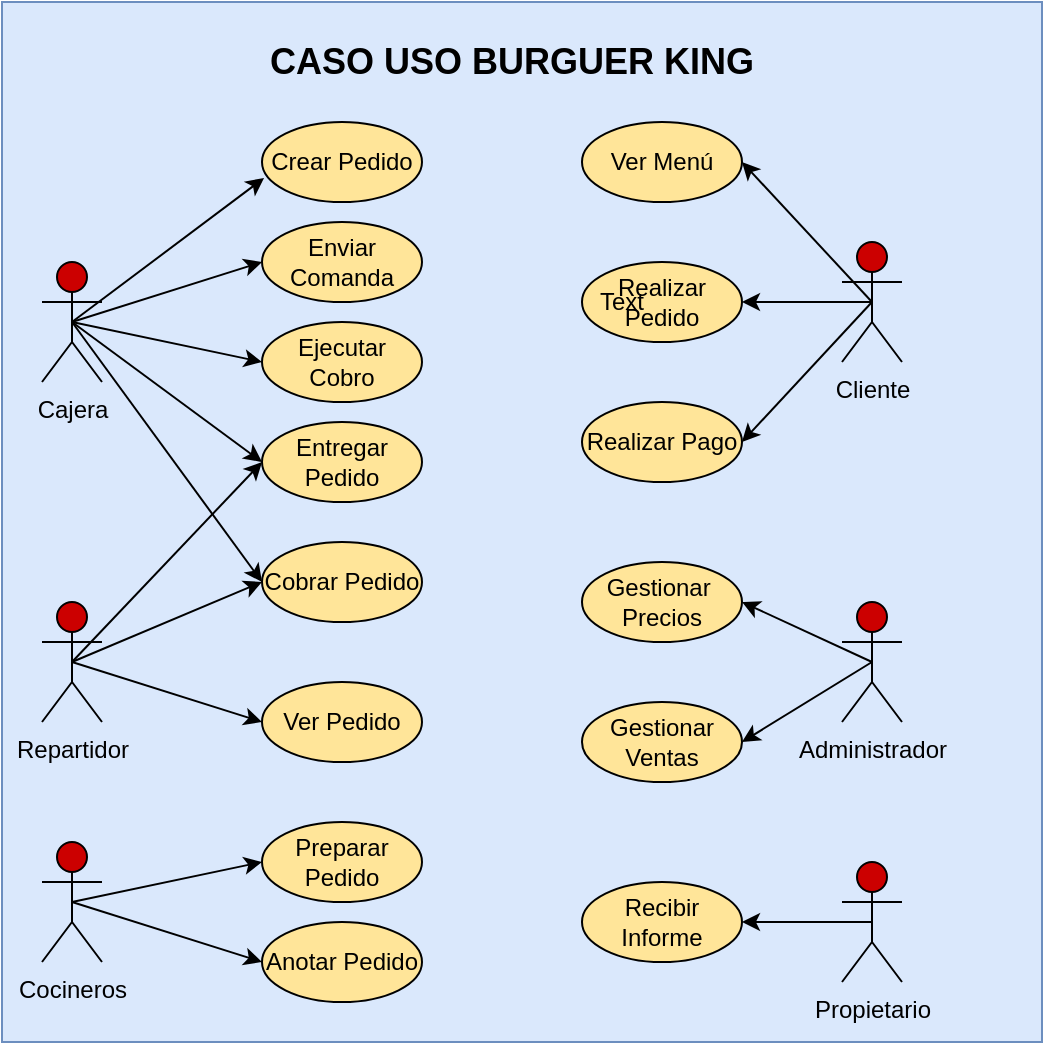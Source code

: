 <mxfile version="15.0.6" type="github" pages="3">
  <diagram id="8Qw-qIKCXu_ujJtS5gHy" name="Burguer King">
    <mxGraphModel dx="833" dy="1646" grid="1" gridSize="10" guides="1" tooltips="1" connect="1" arrows="1" fold="1" page="1" pageScale="1" pageWidth="827" pageHeight="1169" math="0" shadow="0">
      <root>
        <mxCell id="0" />
        <mxCell id="1" parent="0" />
        <mxCell id="xYWe8xMH9_G7FC5DJf6a-76" value="" style="whiteSpace=wrap;html=1;aspect=fixed;fillColor=#dae8fc;strokeColor=#6c8ebf;" vertex="1" parent="1">
          <mxGeometry x="110" y="-140" width="520" height="520" as="geometry" />
        </mxCell>
        <mxCell id="xYWe8xMH9_G7FC5DJf6a-1" value="Cajera" style="shape=umlActor;verticalLabelPosition=bottom;verticalAlign=top;html=1;outlineConnect=0;fillColor=#CC0000;" vertex="1" parent="1">
          <mxGeometry x="130" y="-10" width="30" height="60" as="geometry" />
        </mxCell>
        <mxCell id="xYWe8xMH9_G7FC5DJf6a-5" value="Cliente" style="shape=umlActor;verticalLabelPosition=bottom;verticalAlign=top;html=1;outlineConnect=0;fillColor=#CC0000;" vertex="1" parent="1">
          <mxGeometry x="530" y="-20" width="30" height="60" as="geometry" />
        </mxCell>
        <mxCell id="xYWe8xMH9_G7FC5DJf6a-8" value="Cocineros" style="shape=umlActor;verticalLabelPosition=bottom;verticalAlign=top;html=1;outlineConnect=0;fillColor=#CC0000;" vertex="1" parent="1">
          <mxGeometry x="130" y="280" width="30" height="60" as="geometry" />
        </mxCell>
        <mxCell id="xYWe8xMH9_G7FC5DJf6a-9" value="Repartidor" style="shape=umlActor;verticalLabelPosition=bottom;verticalAlign=top;html=1;outlineConnect=0;fillColor=#CC0000;" vertex="1" parent="1">
          <mxGeometry x="130" y="160" width="30" height="60" as="geometry" />
        </mxCell>
        <mxCell id="xYWe8xMH9_G7FC5DJf6a-10" value="Administrador" style="shape=umlActor;verticalLabelPosition=bottom;verticalAlign=top;html=1;outlineConnect=0;fillColor=#CC0000;" vertex="1" parent="1">
          <mxGeometry x="530" y="160" width="30" height="60" as="geometry" />
        </mxCell>
        <mxCell id="xYWe8xMH9_G7FC5DJf6a-11" value="Propietario" style="shape=umlActor;verticalLabelPosition=bottom;verticalAlign=top;html=1;outlineConnect=0;fillColor=#CC0000;" vertex="1" parent="1">
          <mxGeometry x="530" y="290" width="30" height="60" as="geometry" />
        </mxCell>
        <mxCell id="xYWe8xMH9_G7FC5DJf6a-33" value="Crear Pedido" style="ellipse;whiteSpace=wrap;html=1;fillColor=#FFE599;" vertex="1" parent="1">
          <mxGeometry x="240" y="-80" width="80" height="40" as="geometry" />
        </mxCell>
        <mxCell id="xYWe8xMH9_G7FC5DJf6a-38" value="Ejecutar Cobro" style="ellipse;whiteSpace=wrap;html=1;fillColor=#FFE599;" vertex="1" parent="1">
          <mxGeometry x="240" y="20" width="80" height="40" as="geometry" />
        </mxCell>
        <mxCell id="xYWe8xMH9_G7FC5DJf6a-39" value="Enviar Comanda" style="ellipse;whiteSpace=wrap;html=1;fillColor=#FFE599;" vertex="1" parent="1">
          <mxGeometry x="240" y="-30" width="80" height="40" as="geometry" />
        </mxCell>
        <mxCell id="xYWe8xMH9_G7FC5DJf6a-41" value="" style="endArrow=classic;html=1;exitX=0.5;exitY=0.5;exitDx=0;exitDy=0;exitPerimeter=0;entryX=0.013;entryY=0.7;entryDx=0;entryDy=0;entryPerimeter=0;" edge="1" parent="1" source="xYWe8xMH9_G7FC5DJf6a-1" target="xYWe8xMH9_G7FC5DJf6a-33">
          <mxGeometry width="50" height="50" relative="1" as="geometry">
            <mxPoint x="480" y="170" as="sourcePoint" />
            <mxPoint x="530" y="120" as="targetPoint" />
          </mxGeometry>
        </mxCell>
        <mxCell id="xYWe8xMH9_G7FC5DJf6a-42" value="" style="endArrow=classic;html=1;entryX=0;entryY=0.5;entryDx=0;entryDy=0;exitX=0.5;exitY=0.5;exitDx=0;exitDy=0;exitPerimeter=0;" edge="1" parent="1" source="xYWe8xMH9_G7FC5DJf6a-1" target="xYWe8xMH9_G7FC5DJf6a-39">
          <mxGeometry width="50" height="50" relative="1" as="geometry">
            <mxPoint x="480" y="170" as="sourcePoint" />
            <mxPoint x="530" y="120" as="targetPoint" />
          </mxGeometry>
        </mxCell>
        <mxCell id="xYWe8xMH9_G7FC5DJf6a-43" value="" style="endArrow=classic;html=1;exitX=0.5;exitY=0.5;exitDx=0;exitDy=0;exitPerimeter=0;entryX=0;entryY=0.5;entryDx=0;entryDy=0;" edge="1" parent="1" source="xYWe8xMH9_G7FC5DJf6a-1" target="xYWe8xMH9_G7FC5DJf6a-38">
          <mxGeometry width="50" height="50" relative="1" as="geometry">
            <mxPoint x="480" y="170" as="sourcePoint" />
            <mxPoint x="530" y="120" as="targetPoint" />
          </mxGeometry>
        </mxCell>
        <mxCell id="xYWe8xMH9_G7FC5DJf6a-44" value="Preparar Pedido" style="ellipse;whiteSpace=wrap;html=1;fillColor=#FFE599;" vertex="1" parent="1">
          <mxGeometry x="240" y="270" width="80" height="40" as="geometry" />
        </mxCell>
        <mxCell id="xYWe8xMH9_G7FC5DJf6a-45" value="Anotar Pedido" style="ellipse;whiteSpace=wrap;html=1;fillColor=#FFE599;" vertex="1" parent="1">
          <mxGeometry x="240" y="320" width="80" height="40" as="geometry" />
        </mxCell>
        <mxCell id="xYWe8xMH9_G7FC5DJf6a-46" value="Entregar Pedido" style="ellipse;whiteSpace=wrap;html=1;fillColor=#FFE599;" vertex="1" parent="1">
          <mxGeometry x="240" y="70" width="80" height="40" as="geometry" />
        </mxCell>
        <mxCell id="xYWe8xMH9_G7FC5DJf6a-47" value="" style="endArrow=classic;html=1;exitX=0.5;exitY=0.5;exitDx=0;exitDy=0;exitPerimeter=0;entryX=0;entryY=0.5;entryDx=0;entryDy=0;" edge="1" parent="1" source="xYWe8xMH9_G7FC5DJf6a-1" target="xYWe8xMH9_G7FC5DJf6a-46">
          <mxGeometry width="50" height="50" relative="1" as="geometry">
            <mxPoint x="480" y="170" as="sourcePoint" />
            <mxPoint x="240" y="120" as="targetPoint" />
          </mxGeometry>
        </mxCell>
        <mxCell id="xYWe8xMH9_G7FC5DJf6a-48" value="" style="endArrow=classic;html=1;exitX=0.5;exitY=0.5;exitDx=0;exitDy=0;exitPerimeter=0;entryX=0;entryY=0.5;entryDx=0;entryDy=0;" edge="1" parent="1" source="xYWe8xMH9_G7FC5DJf6a-9" target="xYWe8xMH9_G7FC5DJf6a-46">
          <mxGeometry width="50" height="50" relative="1" as="geometry">
            <mxPoint x="480" y="240" as="sourcePoint" />
            <mxPoint x="530" y="190" as="targetPoint" />
          </mxGeometry>
        </mxCell>
        <mxCell id="xYWe8xMH9_G7FC5DJf6a-49" value="Cobrar Pedido" style="ellipse;whiteSpace=wrap;html=1;fillColor=#FFE599;" vertex="1" parent="1">
          <mxGeometry x="240" y="130" width="80" height="40" as="geometry" />
        </mxCell>
        <mxCell id="xYWe8xMH9_G7FC5DJf6a-50" value="" style="endArrow=classic;html=1;entryX=0;entryY=0.5;entryDx=0;entryDy=0;exitX=0.5;exitY=0.5;exitDx=0;exitDy=0;exitPerimeter=0;" edge="1" parent="1" source="xYWe8xMH9_G7FC5DJf6a-9" target="xYWe8xMH9_G7FC5DJf6a-49">
          <mxGeometry width="50" height="50" relative="1" as="geometry">
            <mxPoint x="150" y="240" as="sourcePoint" />
            <mxPoint x="530" y="190" as="targetPoint" />
          </mxGeometry>
        </mxCell>
        <mxCell id="xYWe8xMH9_G7FC5DJf6a-51" value="Ver Pedido" style="ellipse;whiteSpace=wrap;html=1;fillColor=#FFE599;" vertex="1" parent="1">
          <mxGeometry x="240" y="200" width="80" height="40" as="geometry" />
        </mxCell>
        <mxCell id="xYWe8xMH9_G7FC5DJf6a-52" value="" style="endArrow=classic;html=1;exitX=0.5;exitY=0.5;exitDx=0;exitDy=0;exitPerimeter=0;entryX=0;entryY=0.5;entryDx=0;entryDy=0;" edge="1" parent="1" source="xYWe8xMH9_G7FC5DJf6a-9" target="xYWe8xMH9_G7FC5DJf6a-51">
          <mxGeometry width="50" height="50" relative="1" as="geometry">
            <mxPoint x="480" y="250" as="sourcePoint" />
            <mxPoint x="530" y="200" as="targetPoint" />
          </mxGeometry>
        </mxCell>
        <mxCell id="xYWe8xMH9_G7FC5DJf6a-53" value="" style="endArrow=classic;html=1;exitX=0.5;exitY=0.5;exitDx=0;exitDy=0;exitPerimeter=0;entryX=0;entryY=0.5;entryDx=0;entryDy=0;" edge="1" parent="1" source="xYWe8xMH9_G7FC5DJf6a-1" target="xYWe8xMH9_G7FC5DJf6a-49">
          <mxGeometry width="50" height="50" relative="1" as="geometry">
            <mxPoint x="480" y="200" as="sourcePoint" />
            <mxPoint x="530" y="150" as="targetPoint" />
          </mxGeometry>
        </mxCell>
        <mxCell id="xYWe8xMH9_G7FC5DJf6a-54" value="Gestionar&amp;nbsp; Precios" style="ellipse;whiteSpace=wrap;html=1;fillColor=#FFE599;" vertex="1" parent="1">
          <mxGeometry x="400" y="140" width="80" height="40" as="geometry" />
        </mxCell>
        <mxCell id="xYWe8xMH9_G7FC5DJf6a-55" value="" style="endArrow=classic;html=1;exitX=0.5;exitY=0.5;exitDx=0;exitDy=0;exitPerimeter=0;entryX=1;entryY=0.5;entryDx=0;entryDy=0;" edge="1" parent="1" source="xYWe8xMH9_G7FC5DJf6a-10" target="xYWe8xMH9_G7FC5DJf6a-54">
          <mxGeometry width="50" height="50" relative="1" as="geometry">
            <mxPoint x="480" y="190" as="sourcePoint" />
            <mxPoint x="530" y="140" as="targetPoint" />
          </mxGeometry>
        </mxCell>
        <mxCell id="xYWe8xMH9_G7FC5DJf6a-58" value="Gestionar Ventas" style="ellipse;whiteSpace=wrap;html=1;fillColor=#FFE599;" vertex="1" parent="1">
          <mxGeometry x="400" y="210" width="80" height="40" as="geometry" />
        </mxCell>
        <mxCell id="xYWe8xMH9_G7FC5DJf6a-59" value="" style="endArrow=classic;html=1;exitX=0.5;exitY=0.5;exitDx=0;exitDy=0;exitPerimeter=0;entryX=1;entryY=0.5;entryDx=0;entryDy=0;" edge="1" parent="1" source="xYWe8xMH9_G7FC5DJf6a-10" target="xYWe8xMH9_G7FC5DJf6a-58">
          <mxGeometry width="50" height="50" relative="1" as="geometry">
            <mxPoint x="480" y="290" as="sourcePoint" />
            <mxPoint x="530" y="240" as="targetPoint" />
          </mxGeometry>
        </mxCell>
        <mxCell id="xYWe8xMH9_G7FC5DJf6a-60" value="Recibir Informe" style="ellipse;whiteSpace=wrap;html=1;fillColor=#FFE599;" vertex="1" parent="1">
          <mxGeometry x="400" y="300" width="80" height="40" as="geometry" />
        </mxCell>
        <mxCell id="xYWe8xMH9_G7FC5DJf6a-61" value="" style="endArrow=classic;html=1;exitX=0.5;exitY=0.5;exitDx=0;exitDy=0;exitPerimeter=0;entryX=1;entryY=0.5;entryDx=0;entryDy=0;" edge="1" parent="1" source="xYWe8xMH9_G7FC5DJf6a-11" target="xYWe8xMH9_G7FC5DJf6a-60">
          <mxGeometry width="50" height="50" relative="1" as="geometry">
            <mxPoint x="480" y="290" as="sourcePoint" />
            <mxPoint x="530" y="240" as="targetPoint" />
          </mxGeometry>
        </mxCell>
        <mxCell id="xYWe8xMH9_G7FC5DJf6a-62" value="" style="endArrow=classic;html=1;exitX=0.5;exitY=0.5;exitDx=0;exitDy=0;exitPerimeter=0;entryX=0;entryY=0.5;entryDx=0;entryDy=0;" edge="1" parent="1" source="xYWe8xMH9_G7FC5DJf6a-8" target="xYWe8xMH9_G7FC5DJf6a-44">
          <mxGeometry width="50" height="50" relative="1" as="geometry">
            <mxPoint x="480" y="290" as="sourcePoint" />
            <mxPoint x="210" y="290" as="targetPoint" />
          </mxGeometry>
        </mxCell>
        <mxCell id="xYWe8xMH9_G7FC5DJf6a-63" value="" style="endArrow=classic;html=1;exitX=0.5;exitY=0.5;exitDx=0;exitDy=0;exitPerimeter=0;entryX=0;entryY=0.5;entryDx=0;entryDy=0;" edge="1" parent="1" source="xYWe8xMH9_G7FC5DJf6a-8" target="xYWe8xMH9_G7FC5DJf6a-45">
          <mxGeometry width="50" height="50" relative="1" as="geometry">
            <mxPoint x="480" y="290" as="sourcePoint" />
            <mxPoint x="530" y="240" as="targetPoint" />
          </mxGeometry>
        </mxCell>
        <mxCell id="xYWe8xMH9_G7FC5DJf6a-67" value="Realizar Pedido" style="ellipse;whiteSpace=wrap;html=1;fillColor=#FFE599;" vertex="1" parent="1">
          <mxGeometry x="400" y="-10" width="80" height="40" as="geometry" />
        </mxCell>
        <mxCell id="xYWe8xMH9_G7FC5DJf6a-68" value="Ver Menú" style="ellipse;whiteSpace=wrap;html=1;fillColor=#FFE599;" vertex="1" parent="1">
          <mxGeometry x="400" y="-80" width="80" height="40" as="geometry" />
        </mxCell>
        <mxCell id="xYWe8xMH9_G7FC5DJf6a-69" value="Realizar Pago" style="ellipse;whiteSpace=wrap;html=1;fillColor=#FFE599;" vertex="1" parent="1">
          <mxGeometry x="400" y="60" width="80" height="40" as="geometry" />
        </mxCell>
        <mxCell id="xYWe8xMH9_G7FC5DJf6a-70" value="" style="endArrow=classic;html=1;exitX=0.5;exitY=0.5;exitDx=0;exitDy=0;exitPerimeter=0;entryX=1;entryY=0.5;entryDx=0;entryDy=0;" edge="1" parent="1" source="xYWe8xMH9_G7FC5DJf6a-5" target="xYWe8xMH9_G7FC5DJf6a-69">
          <mxGeometry width="50" height="50" relative="1" as="geometry">
            <mxPoint x="480" y="190" as="sourcePoint" />
            <mxPoint x="530" y="140" as="targetPoint" />
          </mxGeometry>
        </mxCell>
        <mxCell id="xYWe8xMH9_G7FC5DJf6a-71" value="" style="endArrow=classic;html=1;exitX=0.5;exitY=0.5;exitDx=0;exitDy=0;exitPerimeter=0;entryX=1;entryY=0.5;entryDx=0;entryDy=0;" edge="1" parent="1" source="xYWe8xMH9_G7FC5DJf6a-5" target="xYWe8xMH9_G7FC5DJf6a-67">
          <mxGeometry width="50" height="50" relative="1" as="geometry">
            <mxPoint x="480" y="190" as="sourcePoint" />
            <mxPoint x="530" y="140" as="targetPoint" />
          </mxGeometry>
        </mxCell>
        <mxCell id="xYWe8xMH9_G7FC5DJf6a-72" value="" style="endArrow=classic;html=1;entryX=1;entryY=0.5;entryDx=0;entryDy=0;" edge="1" parent="1" target="xYWe8xMH9_G7FC5DJf6a-68">
          <mxGeometry width="50" height="50" relative="1" as="geometry">
            <mxPoint x="545" y="10" as="sourcePoint" />
            <mxPoint x="530" y="140" as="targetPoint" />
          </mxGeometry>
        </mxCell>
        <mxCell id="xYWe8xMH9_G7FC5DJf6a-77" value="Text" style="text;html=1;strokeColor=none;fillColor=none;align=center;verticalAlign=middle;whiteSpace=wrap;rounded=0;" vertex="1" parent="1">
          <mxGeometry x="400" width="40" height="20" as="geometry" />
        </mxCell>
        <mxCell id="xYWe8xMH9_G7FC5DJf6a-78" value="&lt;b&gt;&lt;font style=&quot;font-size: 18px&quot;&gt;CASO USO BURGUER KING&lt;/font&gt;&lt;/b&gt;" style="text;html=1;strokeColor=none;fillColor=none;align=center;verticalAlign=middle;whiteSpace=wrap;rounded=0;" vertex="1" parent="1">
          <mxGeometry x="240" y="-120" width="250" height="20" as="geometry" />
        </mxCell>
      </root>
    </mxGraphModel>
  </diagram>
  <diagram id="jrcJL6WW3DAMKU7VZRQw" name="Empleados-Empresa">
    <mxGraphModel dx="833" dy="538" grid="1" gridSize="10" guides="1" tooltips="1" connect="1" arrows="1" fold="1" page="1" pageScale="1" pageWidth="827" pageHeight="1169" math="0" shadow="0">
      <root>
        <mxCell id="qOnKC-EwlxFUpvu1erEI-0" />
        <mxCell id="qOnKC-EwlxFUpvu1erEI-1" parent="qOnKC-EwlxFUpvu1erEI-0" />
        <mxCell id="qOnKC-EwlxFUpvu1erEI-19" value="Cliente" style="swimlane;fontStyle=1;align=center;verticalAlign=top;childLayout=stackLayout;horizontal=1;startSize=26;horizontalStack=0;resizeParent=1;resizeParentMax=0;resizeLast=0;collapsible=1;marginBottom=0;fillColor=none;" vertex="1" parent="qOnKC-EwlxFUpvu1erEI-1">
          <mxGeometry x="560" y="380" width="160" height="98" as="geometry" />
        </mxCell>
        <mxCell id="qOnKC-EwlxFUpvu1erEI-20" value="+ dirección&#xa;+ telefono" style="text;strokeColor=none;fillColor=none;align=left;verticalAlign=top;spacingLeft=4;spacingRight=4;overflow=hidden;rotatable=0;points=[[0,0.5],[1,0.5]];portConstraint=eastwest;" vertex="1" parent="qOnKC-EwlxFUpvu1erEI-19">
          <mxGeometry y="26" width="160" height="34" as="geometry" />
        </mxCell>
        <mxCell id="qOnKC-EwlxFUpvu1erEI-21" value="" style="line;strokeWidth=1;fillColor=none;align=left;verticalAlign=middle;spacingTop=-1;spacingLeft=3;spacingRight=3;rotatable=0;labelPosition=right;points=[];portConstraint=eastwest;" vertex="1" parent="qOnKC-EwlxFUpvu1erEI-19">
          <mxGeometry y="60" width="160" height="8" as="geometry" />
        </mxCell>
        <mxCell id="qOnKC-EwlxFUpvu1erEI-22" value="+ mostrar()" style="text;strokeColor=none;fillColor=none;align=left;verticalAlign=top;spacingLeft=4;spacingRight=4;overflow=hidden;rotatable=0;points=[[0,0.5],[1,0.5]];portConstraint=eastwest;" vertex="1" parent="qOnKC-EwlxFUpvu1erEI-19">
          <mxGeometry y="68" width="160" height="30" as="geometry" />
        </mxCell>
        <mxCell id="qOnKC-EwlxFUpvu1erEI-23" value="Empresa" style="swimlane;fontStyle=1;align=center;verticalAlign=top;childLayout=stackLayout;horizontal=1;startSize=26;horizontalStack=0;resizeParent=1;resizeParentMax=0;resizeLast=0;collapsible=1;marginBottom=0;fillColor=none;" vertex="1" parent="qOnKC-EwlxFUpvu1erEI-1">
          <mxGeometry x="480" y="530" width="160" height="98" as="geometry" />
        </mxCell>
        <mxCell id="qOnKC-EwlxFUpvu1erEI-24" value="+ nit&#xa;+ nombre" style="text;strokeColor=none;fillColor=none;align=left;verticalAlign=top;spacingLeft=4;spacingRight=4;overflow=hidden;rotatable=0;points=[[0,0.5],[1,0.5]];portConstraint=eastwest;" vertex="1" parent="qOnKC-EwlxFUpvu1erEI-23">
          <mxGeometry y="26" width="160" height="34" as="geometry" />
        </mxCell>
        <mxCell id="qOnKC-EwlxFUpvu1erEI-25" value="" style="line;strokeWidth=1;fillColor=none;align=left;verticalAlign=middle;spacingTop=-1;spacingLeft=3;spacingRight=3;rotatable=0;labelPosition=right;points=[];portConstraint=eastwest;" vertex="1" parent="qOnKC-EwlxFUpvu1erEI-23">
          <mxGeometry y="60" width="160" height="8" as="geometry" />
        </mxCell>
        <mxCell id="qOnKC-EwlxFUpvu1erEI-26" value="+ mostrar()" style="text;strokeColor=none;fillColor=none;align=left;verticalAlign=top;spacingLeft=4;spacingRight=4;overflow=hidden;rotatable=0;points=[[0,0.5],[1,0.5]];portConstraint=eastwest;" vertex="1" parent="qOnKC-EwlxFUpvu1erEI-23">
          <mxGeometry y="68" width="160" height="30" as="geometry" />
        </mxCell>
        <mxCell id="qOnKC-EwlxFUpvu1erEI-27" value="Empleado" style="swimlane;fontStyle=1;align=center;verticalAlign=top;childLayout=stackLayout;horizontal=1;startSize=26;horizontalStack=0;resizeParent=1;resizeParentMax=0;resizeLast=0;collapsible=1;marginBottom=0;fillColor=none;" vertex="1" parent="qOnKC-EwlxFUpvu1erEI-1">
          <mxGeometry x="200" y="380" width="160" height="100" as="geometry" />
        </mxCell>
        <mxCell id="qOnKC-EwlxFUpvu1erEI-28" value="+ sueldo bruto" style="text;strokeColor=none;fillColor=none;align=left;verticalAlign=top;spacingLeft=4;spacingRight=4;overflow=hidden;rotatable=0;points=[[0,0.5],[1,0.5]];portConstraint=eastwest;" vertex="1" parent="qOnKC-EwlxFUpvu1erEI-27">
          <mxGeometry y="26" width="160" height="26" as="geometry" />
        </mxCell>
        <mxCell id="qOnKC-EwlxFUpvu1erEI-29" value="" style="line;strokeWidth=1;fillColor=none;align=left;verticalAlign=middle;spacingTop=-1;spacingLeft=3;spacingRight=3;rotatable=0;labelPosition=right;points=[];portConstraint=eastwest;" vertex="1" parent="qOnKC-EwlxFUpvu1erEI-27">
          <mxGeometry y="52" width="160" height="8" as="geometry" />
        </mxCell>
        <mxCell id="qOnKC-EwlxFUpvu1erEI-30" value="+ mostrar()&#xa;+ Calcular_Salario()" style="text;strokeColor=none;fillColor=none;align=left;verticalAlign=top;spacingLeft=4;spacingRight=4;overflow=hidden;rotatable=0;points=[[0,0.5],[1,0.5]];portConstraint=eastwest;" vertex="1" parent="qOnKC-EwlxFUpvu1erEI-27">
          <mxGeometry y="60" width="160" height="40" as="geometry" />
        </mxCell>
        <mxCell id="qOnKC-EwlxFUpvu1erEI-31" value="Persona" style="swimlane;fontStyle=1;align=center;verticalAlign=top;childLayout=stackLayout;horizontal=1;startSize=26;horizontalStack=0;resizeParent=1;resizeParentMax=0;resizeLast=0;collapsible=1;marginBottom=0;fillColor=none;" vertex="1" parent="qOnKC-EwlxFUpvu1erEI-1">
          <mxGeometry x="380" y="200" width="160" height="94" as="geometry" />
        </mxCell>
        <mxCell id="qOnKC-EwlxFUpvu1erEI-32" value="+ nombre&#xa;+ edad" style="text;strokeColor=none;fillColor=none;align=left;verticalAlign=top;spacingLeft=4;spacingRight=4;overflow=hidden;rotatable=0;points=[[0,0.5],[1,0.5]];portConstraint=eastwest;" vertex="1" parent="qOnKC-EwlxFUpvu1erEI-31">
          <mxGeometry y="26" width="160" height="34" as="geometry" />
        </mxCell>
        <mxCell id="qOnKC-EwlxFUpvu1erEI-33" value="" style="line;strokeWidth=1;fillColor=none;align=left;verticalAlign=middle;spacingTop=-1;spacingLeft=3;spacingRight=3;rotatable=0;labelPosition=right;points=[];portConstraint=eastwest;" vertex="1" parent="qOnKC-EwlxFUpvu1erEI-31">
          <mxGeometry y="60" width="160" height="8" as="geometry" />
        </mxCell>
        <mxCell id="qOnKC-EwlxFUpvu1erEI-34" value="+ mostrar()" style="text;strokeColor=none;fillColor=none;align=left;verticalAlign=top;spacingLeft=4;spacingRight=4;overflow=hidden;rotatable=0;points=[[0,0.5],[1,0.5]];portConstraint=eastwest;" vertex="1" parent="qOnKC-EwlxFUpvu1erEI-31">
          <mxGeometry y="68" width="160" height="26" as="geometry" />
        </mxCell>
        <mxCell id="qOnKC-EwlxFUpvu1erEI-35" value="EmpleadosDirectivos" style="swimlane;fontStyle=1;align=center;verticalAlign=top;childLayout=stackLayout;horizontal=1;startSize=26;horizontalStack=0;resizeParent=1;resizeParentMax=0;resizeLast=0;collapsible=1;marginBottom=0;fillColor=none;" vertex="1" parent="qOnKC-EwlxFUpvu1erEI-1">
          <mxGeometry x="160" y="520" width="160" height="86" as="geometry" />
        </mxCell>
        <mxCell id="qOnKC-EwlxFUpvu1erEI-36" value="+ categoria" style="text;strokeColor=none;fillColor=none;align=left;verticalAlign=top;spacingLeft=4;spacingRight=4;overflow=hidden;rotatable=0;points=[[0,0.5],[1,0.5]];portConstraint=eastwest;" vertex="1" parent="qOnKC-EwlxFUpvu1erEI-35">
          <mxGeometry y="26" width="160" height="26" as="geometry" />
        </mxCell>
        <mxCell id="qOnKC-EwlxFUpvu1erEI-37" value="" style="line;strokeWidth=1;fillColor=none;align=left;verticalAlign=middle;spacingTop=-1;spacingLeft=3;spacingRight=3;rotatable=0;labelPosition=right;points=[];portConstraint=eastwest;" vertex="1" parent="qOnKC-EwlxFUpvu1erEI-35">
          <mxGeometry y="52" width="160" height="8" as="geometry" />
        </mxCell>
        <mxCell id="qOnKC-EwlxFUpvu1erEI-38" value="+ mostrar()" style="text;strokeColor=none;fillColor=none;align=left;verticalAlign=top;spacingLeft=4;spacingRight=4;overflow=hidden;rotatable=0;points=[[0,0.5],[1,0.5]];portConstraint=eastwest;" vertex="1" parent="qOnKC-EwlxFUpvu1erEI-35">
          <mxGeometry y="60" width="160" height="26" as="geometry" />
        </mxCell>
        <mxCell id="qOnKC-EwlxFUpvu1erEI-47" style="edgeStyle=orthogonalEdgeStyle;rounded=0;orthogonalLoop=1;jettySize=auto;html=1;entryX=0.75;entryY=0;entryDx=0;entryDy=0;endArrow=diamond;endFill=0;strokeColor=#000000;" edge="1" parent="qOnKC-EwlxFUpvu1erEI-1" target="qOnKC-EwlxFUpvu1erEI-23">
          <mxGeometry relative="1" as="geometry">
            <mxPoint x="600" y="480" as="sourcePoint" />
          </mxGeometry>
        </mxCell>
        <mxCell id="qOnKC-EwlxFUpvu1erEI-48" style="edgeStyle=orthogonalEdgeStyle;rounded=0;orthogonalLoop=1;jettySize=auto;html=1;entryX=0;entryY=0.5;entryDx=0;entryDy=0;endArrow=diamond;endFill=1;strokeColor=#000000;" edge="1" parent="qOnKC-EwlxFUpvu1erEI-1" target="qOnKC-EwlxFUpvu1erEI-24">
          <mxGeometry relative="1" as="geometry">
            <mxPoint x="340" y="480" as="sourcePoint" />
          </mxGeometry>
        </mxCell>
        <mxCell id="qOnKC-EwlxFUpvu1erEI-49" style="edgeStyle=orthogonalEdgeStyle;rounded=0;orthogonalLoop=1;jettySize=auto;html=1;exitX=0;exitY=0.5;exitDx=0;exitDy=0;entryX=0;entryY=0.5;entryDx=0;entryDy=0;endArrow=none;endFill=0;strokeColor=#000000;" edge="1" parent="qOnKC-EwlxFUpvu1erEI-1" source="qOnKC-EwlxFUpvu1erEI-28" target="qOnKC-EwlxFUpvu1erEI-36">
          <mxGeometry relative="1" as="geometry">
            <Array as="points">
              <mxPoint x="100" y="419" />
              <mxPoint x="100" y="559" />
            </Array>
          </mxGeometry>
        </mxCell>
        <mxCell id="qOnKC-EwlxFUpvu1erEI-50" value="" style="endArrow=block;dashed=1;endFill=0;endSize=12;html=1;strokeColor=#000000;exitX=0.5;exitY=0;exitDx=0;exitDy=0;entryX=0.469;entryY=1.077;entryDx=0;entryDy=0;entryPerimeter=0;" edge="1" parent="qOnKC-EwlxFUpvu1erEI-1" source="qOnKC-EwlxFUpvu1erEI-27" target="qOnKC-EwlxFUpvu1erEI-34">
          <mxGeometry width="160" relative="1" as="geometry">
            <mxPoint x="450" y="420" as="sourcePoint" />
            <mxPoint x="490" y="450" as="targetPoint" />
          </mxGeometry>
        </mxCell>
        <mxCell id="qOnKC-EwlxFUpvu1erEI-51" value="" style="endArrow=block;dashed=1;endFill=0;endSize=12;html=1;strokeColor=#000000;exitX=0.5;exitY=0;exitDx=0;exitDy=0;entryX=0.513;entryY=1.077;entryDx=0;entryDy=0;entryPerimeter=0;" edge="1" parent="qOnKC-EwlxFUpvu1erEI-1" source="qOnKC-EwlxFUpvu1erEI-19" target="qOnKC-EwlxFUpvu1erEI-34">
          <mxGeometry width="160" relative="1" as="geometry">
            <mxPoint x="330" y="450" as="sourcePoint" />
            <mxPoint x="650" y="300" as="targetPoint" />
          </mxGeometry>
        </mxCell>
        <mxCell id="qOnKC-EwlxFUpvu1erEI-52" value="" style="endArrow=block;dashed=1;endFill=0;endSize=12;html=1;strokeColor=#000000;exitX=0.5;exitY=0;exitDx=0;exitDy=0;entryX=0.25;entryY=1.075;entryDx=0;entryDy=0;entryPerimeter=0;" edge="1" parent="qOnKC-EwlxFUpvu1erEI-1" source="qOnKC-EwlxFUpvu1erEI-35" target="qOnKC-EwlxFUpvu1erEI-30">
          <mxGeometry width="160" relative="1" as="geometry">
            <mxPoint x="330" y="450" as="sourcePoint" />
            <mxPoint x="490" y="450" as="targetPoint" />
          </mxGeometry>
        </mxCell>
      </root>
    </mxGraphModel>
  </diagram>
  <diagram id="DxI-cS0SnJwcESPS-IWU" name="Page-3">
    <mxGraphModel dx="833" dy="538" grid="1" gridSize="10" guides="1" tooltips="1" connect="1" arrows="1" fold="1" page="1" pageScale="1" pageWidth="827" pageHeight="1169" math="0" shadow="0">
      <root>
        <mxCell id="OJA6L70ka8l0UoYYhQia-0" />
        <mxCell id="OJA6L70ka8l0UoYYhQia-1" parent="OJA6L70ka8l0UoYYhQia-0" />
        <mxCell id="OJA6L70ka8l0UoYYhQia-2" value="Libro" style="swimlane;fontStyle=1;align=center;verticalAlign=top;childLayout=stackLayout;horizontal=1;startSize=26;horizontalStack=0;resizeParent=1;resizeParentMax=0;resizeLast=0;collapsible=1;marginBottom=0;strokeColor=#000000;strokeWidth=1;fillColor=none;" vertex="1" parent="OJA6L70ka8l0UoYYhQia-1">
          <mxGeometry x="250" y="100" width="160" height="86" as="geometry" />
        </mxCell>
        <mxCell id="OJA6L70ka8l0UoYYhQia-3" value="+ field: type" style="text;strokeColor=none;fillColor=none;align=left;verticalAlign=top;spacingLeft=4;spacingRight=4;overflow=hidden;rotatable=0;points=[[0,0.5],[1,0.5]];portConstraint=eastwest;" vertex="1" parent="OJA6L70ka8l0UoYYhQia-2">
          <mxGeometry y="26" width="160" height="26" as="geometry" />
        </mxCell>
        <mxCell id="OJA6L70ka8l0UoYYhQia-4" value="" style="line;strokeWidth=1;fillColor=none;align=left;verticalAlign=middle;spacingTop=-1;spacingLeft=3;spacingRight=3;rotatable=0;labelPosition=right;points=[];portConstraint=eastwest;" vertex="1" parent="OJA6L70ka8l0UoYYhQia-2">
          <mxGeometry y="52" width="160" height="8" as="geometry" />
        </mxCell>
        <mxCell id="OJA6L70ka8l0UoYYhQia-5" value="+ method(type): type" style="text;strokeColor=none;fillColor=none;align=left;verticalAlign=top;spacingLeft=4;spacingRight=4;overflow=hidden;rotatable=0;points=[[0,0.5],[1,0.5]];portConstraint=eastwest;" vertex="1" parent="OJA6L70ka8l0UoYYhQia-2">
          <mxGeometry y="60" width="160" height="26" as="geometry" />
        </mxCell>
        <mxCell id="OJA6L70ka8l0UoYYhQia-6" value="Libro" style="swimlane;fontStyle=1;align=center;verticalAlign=top;childLayout=stackLayout;horizontal=1;startSize=26;horizontalStack=0;resizeParent=1;resizeParentMax=0;resizeLast=0;collapsible=1;marginBottom=0;strokeColor=#000000;strokeWidth=1;fillColor=none;" vertex="1" parent="OJA6L70ka8l0UoYYhQia-1">
          <mxGeometry x="540" y="200" width="160" height="86" as="geometry" />
        </mxCell>
        <mxCell id="OJA6L70ka8l0UoYYhQia-7" value="+ field: type" style="text;strokeColor=none;fillColor=none;align=left;verticalAlign=top;spacingLeft=4;spacingRight=4;overflow=hidden;rotatable=0;points=[[0,0.5],[1,0.5]];portConstraint=eastwest;" vertex="1" parent="OJA6L70ka8l0UoYYhQia-6">
          <mxGeometry y="26" width="160" height="26" as="geometry" />
        </mxCell>
        <mxCell id="OJA6L70ka8l0UoYYhQia-8" value="" style="line;strokeWidth=1;fillColor=none;align=left;verticalAlign=middle;spacingTop=-1;spacingLeft=3;spacingRight=3;rotatable=0;labelPosition=right;points=[];portConstraint=eastwest;" vertex="1" parent="OJA6L70ka8l0UoYYhQia-6">
          <mxGeometry y="52" width="160" height="8" as="geometry" />
        </mxCell>
        <mxCell id="OJA6L70ka8l0UoYYhQia-9" value="+ method(type): type" style="text;strokeColor=none;fillColor=none;align=left;verticalAlign=top;spacingLeft=4;spacingRight=4;overflow=hidden;rotatable=0;points=[[0,0.5],[1,0.5]];portConstraint=eastwest;" vertex="1" parent="OJA6L70ka8l0UoYYhQia-6">
          <mxGeometry y="60" width="160" height="26" as="geometry" />
        </mxCell>
        <mxCell id="OJA6L70ka8l0UoYYhQia-10" value="Libro" style="swimlane;fontStyle=1;align=center;verticalAlign=top;childLayout=stackLayout;horizontal=1;startSize=26;horizontalStack=0;resizeParent=1;resizeParentMax=0;resizeLast=0;collapsible=1;marginBottom=0;strokeColor=#000000;strokeWidth=1;fillColor=none;" vertex="1" parent="OJA6L70ka8l0UoYYhQia-1">
          <mxGeometry x="290" y="310" width="160" height="86" as="geometry" />
        </mxCell>
        <mxCell id="OJA6L70ka8l0UoYYhQia-11" value="+ field: type" style="text;strokeColor=none;fillColor=none;align=left;verticalAlign=top;spacingLeft=4;spacingRight=4;overflow=hidden;rotatable=0;points=[[0,0.5],[1,0.5]];portConstraint=eastwest;" vertex="1" parent="OJA6L70ka8l0UoYYhQia-10">
          <mxGeometry y="26" width="160" height="26" as="geometry" />
        </mxCell>
        <mxCell id="OJA6L70ka8l0UoYYhQia-12" value="" style="line;strokeWidth=1;fillColor=none;align=left;verticalAlign=middle;spacingTop=-1;spacingLeft=3;spacingRight=3;rotatable=0;labelPosition=right;points=[];portConstraint=eastwest;" vertex="1" parent="OJA6L70ka8l0UoYYhQia-10">
          <mxGeometry y="52" width="160" height="8" as="geometry" />
        </mxCell>
        <mxCell id="OJA6L70ka8l0UoYYhQia-13" value="+ method(type): type" style="text;strokeColor=none;fillColor=none;align=left;verticalAlign=top;spacingLeft=4;spacingRight=4;overflow=hidden;rotatable=0;points=[[0,0.5],[1,0.5]];portConstraint=eastwest;" vertex="1" parent="OJA6L70ka8l0UoYYhQia-10">
          <mxGeometry y="60" width="160" height="26" as="geometry" />
        </mxCell>
        <mxCell id="OJA6L70ka8l0UoYYhQia-14" value="Libro" style="swimlane;fontStyle=1;align=center;verticalAlign=top;childLayout=stackLayout;horizontal=1;startSize=26;horizontalStack=0;resizeParent=1;resizeParentMax=0;resizeLast=0;collapsible=1;marginBottom=0;strokeColor=#000000;strokeWidth=1;fillColor=none;" vertex="1" parent="OJA6L70ka8l0UoYYhQia-1">
          <mxGeometry x="50" y="200" width="160" height="86" as="geometry" />
        </mxCell>
        <mxCell id="OJA6L70ka8l0UoYYhQia-15" value="+ field: type" style="text;strokeColor=none;fillColor=none;align=left;verticalAlign=top;spacingLeft=4;spacingRight=4;overflow=hidden;rotatable=0;points=[[0,0.5],[1,0.5]];portConstraint=eastwest;" vertex="1" parent="OJA6L70ka8l0UoYYhQia-14">
          <mxGeometry y="26" width="160" height="26" as="geometry" />
        </mxCell>
        <mxCell id="OJA6L70ka8l0UoYYhQia-16" value="" style="line;strokeWidth=1;fillColor=none;align=left;verticalAlign=middle;spacingTop=-1;spacingLeft=3;spacingRight=3;rotatable=0;labelPosition=right;points=[];portConstraint=eastwest;" vertex="1" parent="OJA6L70ka8l0UoYYhQia-14">
          <mxGeometry y="52" width="160" height="8" as="geometry" />
        </mxCell>
        <mxCell id="OJA6L70ka8l0UoYYhQia-17" value="+ method(type): type" style="text;strokeColor=none;fillColor=none;align=left;verticalAlign=top;spacingLeft=4;spacingRight=4;overflow=hidden;rotatable=0;points=[[0,0.5],[1,0.5]];portConstraint=eastwest;" vertex="1" parent="OJA6L70ka8l0UoYYhQia-14">
          <mxGeometry y="60" width="160" height="26" as="geometry" />
        </mxCell>
        <mxCell id="OJA6L70ka8l0UoYYhQia-18" value="Libro" style="swimlane;fontStyle=1;align=center;verticalAlign=top;childLayout=stackLayout;horizontal=1;startSize=26;horizontalStack=0;resizeParent=1;resizeParentMax=0;resizeLast=0;collapsible=1;marginBottom=0;strokeColor=#000000;strokeWidth=1;fillColor=none;" vertex="1" parent="OJA6L70ka8l0UoYYhQia-1">
          <mxGeometry x="530" y="80" width="160" height="86" as="geometry" />
        </mxCell>
        <mxCell id="OJA6L70ka8l0UoYYhQia-19" value="+ field: type" style="text;strokeColor=none;fillColor=none;align=left;verticalAlign=top;spacingLeft=4;spacingRight=4;overflow=hidden;rotatable=0;points=[[0,0.5],[1,0.5]];portConstraint=eastwest;" vertex="1" parent="OJA6L70ka8l0UoYYhQia-18">
          <mxGeometry y="26" width="160" height="26" as="geometry" />
        </mxCell>
        <mxCell id="OJA6L70ka8l0UoYYhQia-20" value="" style="line;strokeWidth=1;fillColor=none;align=left;verticalAlign=middle;spacingTop=-1;spacingLeft=3;spacingRight=3;rotatable=0;labelPosition=right;points=[];portConstraint=eastwest;" vertex="1" parent="OJA6L70ka8l0UoYYhQia-18">
          <mxGeometry y="52" width="160" height="8" as="geometry" />
        </mxCell>
        <mxCell id="OJA6L70ka8l0UoYYhQia-21" value="+ method(type): type" style="text;strokeColor=none;fillColor=none;align=left;verticalAlign=top;spacingLeft=4;spacingRight=4;overflow=hidden;rotatable=0;points=[[0,0.5],[1,0.5]];portConstraint=eastwest;" vertex="1" parent="OJA6L70ka8l0UoYYhQia-18">
          <mxGeometry y="60" width="160" height="26" as="geometry" />
        </mxCell>
        <mxCell id="OJA6L70ka8l0UoYYhQia-22" value="Libro" style="swimlane;fontStyle=1;align=center;verticalAlign=top;childLayout=stackLayout;horizontal=1;startSize=26;horizontalStack=0;resizeParent=1;resizeParentMax=0;resizeLast=0;collapsible=1;marginBottom=0;strokeColor=#000000;strokeWidth=1;fillColor=none;" vertex="1" parent="OJA6L70ka8l0UoYYhQia-1">
          <mxGeometry x="550" y="350" width="160" height="86" as="geometry" />
        </mxCell>
        <mxCell id="OJA6L70ka8l0UoYYhQia-23" value="+ field: type" style="text;strokeColor=none;fillColor=none;align=left;verticalAlign=top;spacingLeft=4;spacingRight=4;overflow=hidden;rotatable=0;points=[[0,0.5],[1,0.5]];portConstraint=eastwest;" vertex="1" parent="OJA6L70ka8l0UoYYhQia-22">
          <mxGeometry y="26" width="160" height="26" as="geometry" />
        </mxCell>
        <mxCell id="OJA6L70ka8l0UoYYhQia-24" value="" style="line;strokeWidth=1;fillColor=none;align=left;verticalAlign=middle;spacingTop=-1;spacingLeft=3;spacingRight=3;rotatable=0;labelPosition=right;points=[];portConstraint=eastwest;" vertex="1" parent="OJA6L70ka8l0UoYYhQia-22">
          <mxGeometry y="52" width="160" height="8" as="geometry" />
        </mxCell>
        <mxCell id="OJA6L70ka8l0UoYYhQia-25" value="+ method(type): type" style="text;strokeColor=none;fillColor=none;align=left;verticalAlign=top;spacingLeft=4;spacingRight=4;overflow=hidden;rotatable=0;points=[[0,0.5],[1,0.5]];portConstraint=eastwest;" vertex="1" parent="OJA6L70ka8l0UoYYhQia-22">
          <mxGeometry y="60" width="160" height="26" as="geometry" />
        </mxCell>
      </root>
    </mxGraphModel>
  </diagram>
</mxfile>
